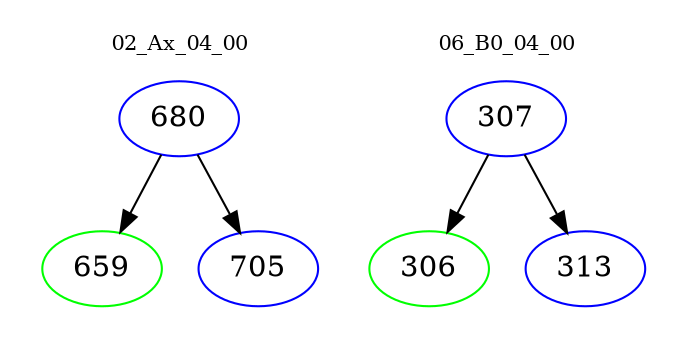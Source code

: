 digraph{
subgraph cluster_0 {
color = white
label = "02_Ax_04_00";
fontsize=10;
T0_680 [label="680", color="blue"]
T0_680 -> T0_659 [color="black"]
T0_659 [label="659", color="green"]
T0_680 -> T0_705 [color="black"]
T0_705 [label="705", color="blue"]
}
subgraph cluster_1 {
color = white
label = "06_B0_04_00";
fontsize=10;
T1_307 [label="307", color="blue"]
T1_307 -> T1_306 [color="black"]
T1_306 [label="306", color="green"]
T1_307 -> T1_313 [color="black"]
T1_313 [label="313", color="blue"]
}
}
